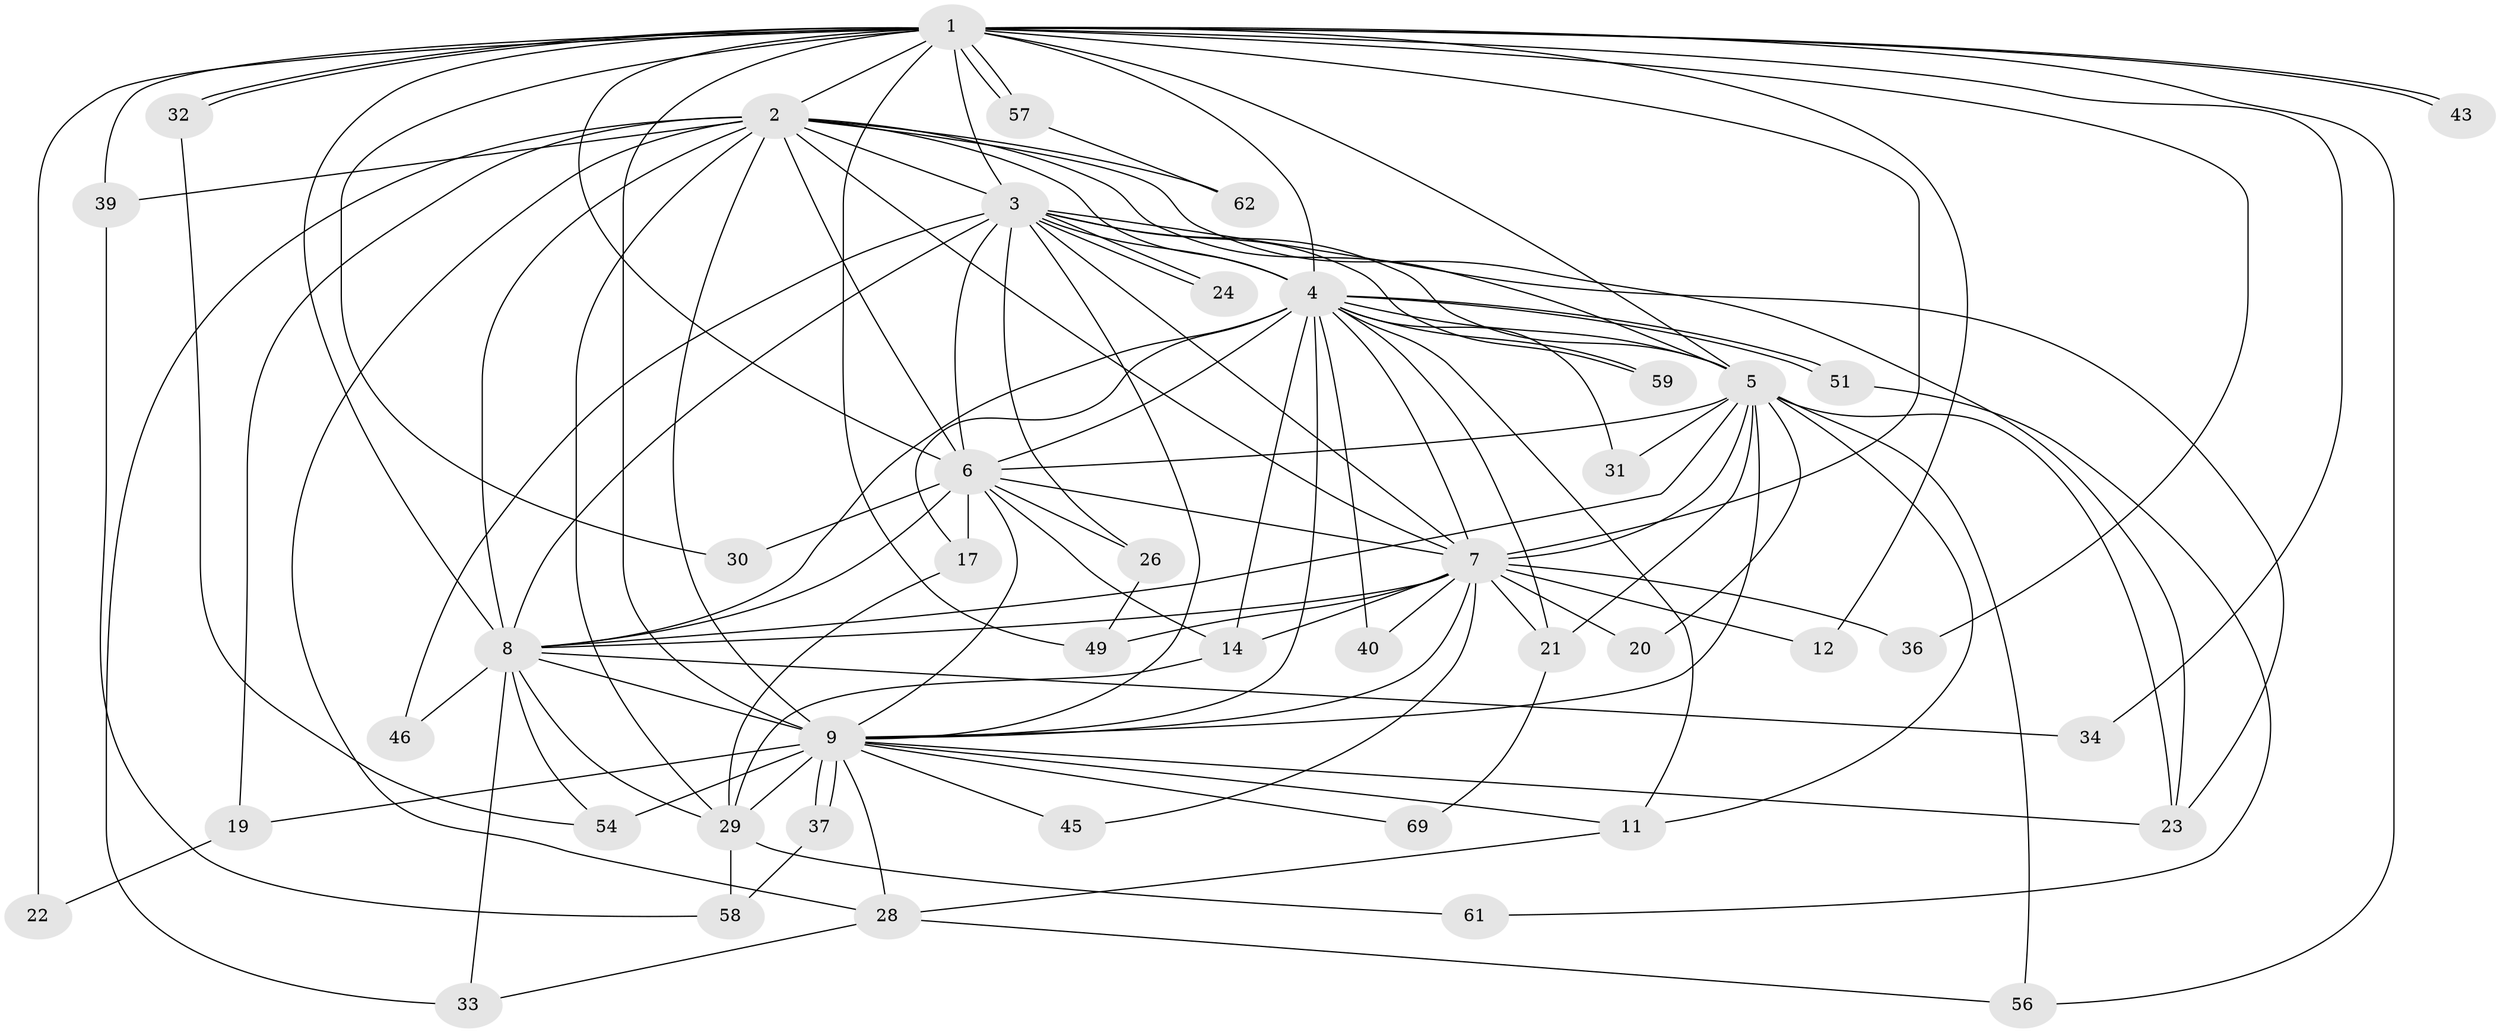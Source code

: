 // original degree distribution, {27: 0.02247191011235955, 21: 0.011235955056179775, 17: 0.02247191011235955, 23: 0.011235955056179775, 14: 0.02247191011235955, 19: 0.011235955056179775, 15: 0.011235955056179775, 4: 0.10112359550561797, 2: 0.4943820224719101, 6: 0.02247191011235955, 3: 0.24719101123595505, 5: 0.02247191011235955}
// Generated by graph-tools (version 1.1) at 2025/14/03/09/25 04:14:09]
// undirected, 44 vertices, 120 edges
graph export_dot {
graph [start="1"]
  node [color=gray90,style=filled];
  1;
  2;
  3 [super="+18"];
  4 [super="+88+75+85+25+44+13+38+52"];
  5;
  6;
  7 [super="+15+16+66+68"];
  8 [super="+10+42"];
  9 [super="+84+71+48+47+53"];
  11;
  12;
  14;
  17;
  19 [super="+65"];
  20;
  21;
  22;
  23 [super="+64"];
  24;
  26;
  28 [super="+55+72"];
  29 [super="+35"];
  30;
  31 [super="+77"];
  32;
  33;
  34;
  36;
  37 [super="+63"];
  39;
  40;
  43;
  45;
  46;
  49;
  51;
  54 [super="+82+60"];
  56 [super="+67"];
  57;
  58;
  59;
  61;
  62;
  69;
  1 -- 2;
  1 -- 3;
  1 -- 4 [weight=3];
  1 -- 5;
  1 -- 6;
  1 -- 7;
  1 -- 8 [weight=2];
  1 -- 9 [weight=3];
  1 -- 12;
  1 -- 22;
  1 -- 30;
  1 -- 32;
  1 -- 32;
  1 -- 34;
  1 -- 36;
  1 -- 39;
  1 -- 43;
  1 -- 43;
  1 -- 49;
  1 -- 56;
  1 -- 57;
  1 -- 57;
  2 -- 3;
  2 -- 4 [weight=2];
  2 -- 5;
  2 -- 6;
  2 -- 7 [weight=3];
  2 -- 8 [weight=2];
  2 -- 9 [weight=2];
  2 -- 19 [weight=2];
  2 -- 28;
  2 -- 29;
  2 -- 33;
  2 -- 39;
  2 -- 62;
  2 -- 23;
  3 -- 4 [weight=2];
  3 -- 5;
  3 -- 6;
  3 -- 7;
  3 -- 8 [weight=3];
  3 -- 9;
  3 -- 23;
  3 -- 24;
  3 -- 24;
  3 -- 26;
  3 -- 46;
  3 -- 59;
  4 -- 5;
  4 -- 6 [weight=2];
  4 -- 7 [weight=3];
  4 -- 8 [weight=4];
  4 -- 9 [weight=3];
  4 -- 11;
  4 -- 51;
  4 -- 51;
  4 -- 59;
  4 -- 31;
  4 -- 14;
  4 -- 17;
  4 -- 21;
  4 -- 40;
  5 -- 6;
  5 -- 7;
  5 -- 8 [weight=2];
  5 -- 9;
  5 -- 11;
  5 -- 20;
  5 -- 21;
  5 -- 23;
  5 -- 31 [weight=2];
  5 -- 56 [weight=2];
  6 -- 7;
  6 -- 8 [weight=2];
  6 -- 9;
  6 -- 14;
  6 -- 17;
  6 -- 26;
  6 -- 30;
  7 -- 8 [weight=2];
  7 -- 9 [weight=2];
  7 -- 12;
  7 -- 14;
  7 -- 36;
  7 -- 40;
  7 -- 45;
  7 -- 20;
  7 -- 21;
  7 -- 49;
  8 -- 9 [weight=5];
  8 -- 34;
  8 -- 33;
  8 -- 46;
  8 -- 54;
  8 -- 29;
  9 -- 19;
  9 -- 37 [weight=2];
  9 -- 37;
  9 -- 45;
  9 -- 69;
  9 -- 28 [weight=3];
  9 -- 54 [weight=2];
  9 -- 29 [weight=2];
  9 -- 23;
  9 -- 11;
  11 -- 28;
  14 -- 29;
  17 -- 29;
  19 -- 22;
  21 -- 69;
  26 -- 49;
  28 -- 56;
  28 -- 33;
  29 -- 61;
  29 -- 58;
  32 -- 54;
  37 -- 58;
  39 -- 58;
  51 -- 61;
  57 -- 62;
}
